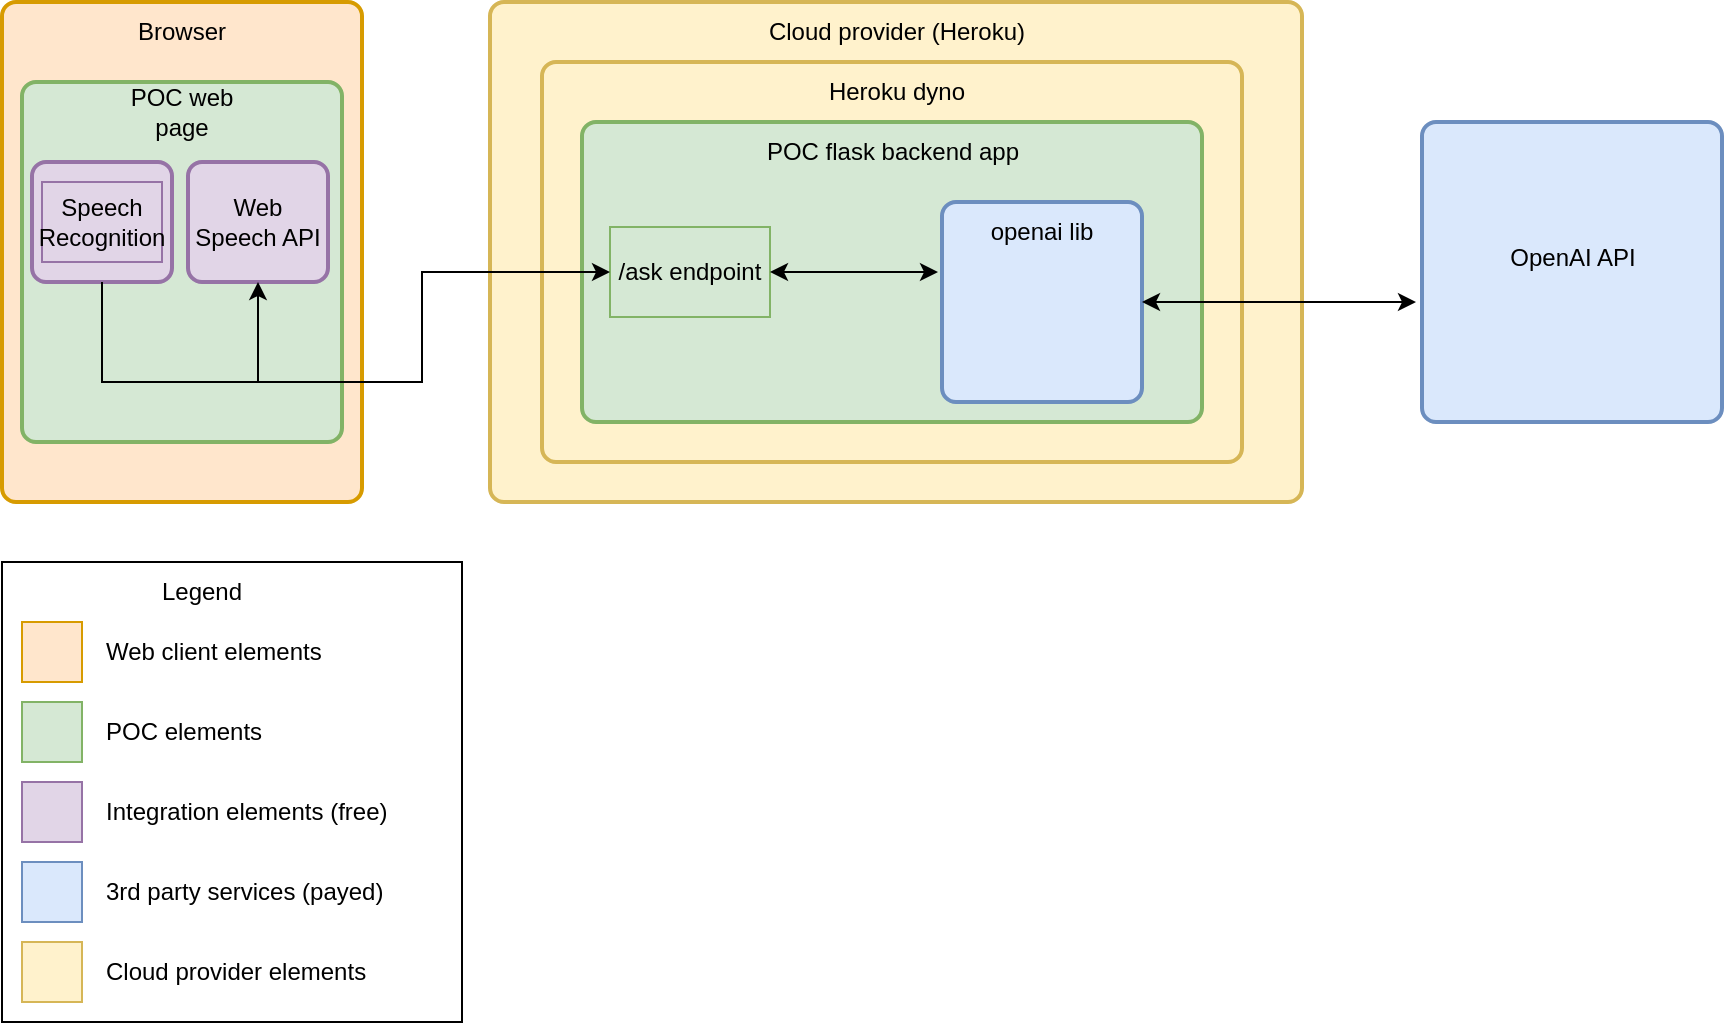 <mxfile version="20.7.4" type="device"><diagram id="ypTTsudFY5DCBZpobgwu" name="Page-1"><mxGraphModel dx="954" dy="573" grid="1" gridSize="10" guides="1" tooltips="1" connect="1" arrows="1" fold="1" page="1" pageScale="1" pageWidth="827" pageHeight="1169" math="0" shadow="0"><root><mxCell id="0"/><mxCell id="1" parent="0"/><mxCell id="Q1n6CSUcAXJzLbNYleBO-2" value="" style="rounded=1;whiteSpace=wrap;html=1;absoluteArcSize=1;arcSize=14;strokeWidth=2;fillColor=#ffe6cc;strokeColor=#d79b00;" vertex="1" parent="1"><mxGeometry x="70" y="40" width="180" height="250" as="geometry"/></mxCell><mxCell id="Q1n6CSUcAXJzLbNYleBO-3" value="Browser" style="text;html=1;strokeColor=none;fillColor=none;align=center;verticalAlign=middle;whiteSpace=wrap;rounded=0;" vertex="1" parent="1"><mxGeometry x="130" y="40" width="60" height="30" as="geometry"/></mxCell><mxCell id="Q1n6CSUcAXJzLbNYleBO-4" value="" style="rounded=1;whiteSpace=wrap;html=1;absoluteArcSize=1;arcSize=14;strokeWidth=2;fillColor=#d5e8d4;strokeColor=#82b366;" vertex="1" parent="1"><mxGeometry x="80" y="80" width="160" height="180" as="geometry"/></mxCell><mxCell id="Q1n6CSUcAXJzLbNYleBO-5" value="POC web page" style="text;html=1;strokeColor=none;fillColor=none;align=center;verticalAlign=middle;whiteSpace=wrap;rounded=0;" vertex="1" parent="1"><mxGeometry x="130" y="80" width="60" height="30" as="geometry"/></mxCell><mxCell id="Q1n6CSUcAXJzLbNYleBO-6" value="" style="rounded=1;whiteSpace=wrap;html=1;absoluteArcSize=1;arcSize=14;strokeWidth=2;fillColor=#e1d5e7;strokeColor=#9673a6;" vertex="1" parent="1"><mxGeometry x="85" y="120" width="70" height="60" as="geometry"/></mxCell><mxCell id="Q1n6CSUcAXJzLbNYleBO-7" value="Web Speech API" style="rounded=1;whiteSpace=wrap;html=1;absoluteArcSize=1;arcSize=14;strokeWidth=2;fillColor=#e1d5e7;strokeColor=#9673a6;" vertex="1" parent="1"><mxGeometry x="163" y="120" width="70" height="60" as="geometry"/></mxCell><mxCell id="Q1n6CSUcAXJzLbNYleBO-8" value="" style="rounded=1;whiteSpace=wrap;html=1;absoluteArcSize=1;arcSize=14;strokeWidth=2;fillColor=#fff2cc;strokeColor=#d6b656;" vertex="1" parent="1"><mxGeometry x="314" y="40" width="406" height="250" as="geometry"/></mxCell><mxCell id="Q1n6CSUcAXJzLbNYleBO-9" value="Cloud provider (Heroku)" style="text;html=1;strokeColor=none;fillColor=none;align=center;verticalAlign=middle;whiteSpace=wrap;rounded=0;" vertex="1" parent="1"><mxGeometry x="445.5" y="40" width="143" height="30" as="geometry"/></mxCell><mxCell id="Q1n6CSUcAXJzLbNYleBO-10" value="" style="rounded=1;whiteSpace=wrap;html=1;absoluteArcSize=1;arcSize=14;strokeWidth=2;fillColor=#fff2cc;strokeColor=#d6b656;" vertex="1" parent="1"><mxGeometry x="340" y="70" width="350" height="200" as="geometry"/></mxCell><mxCell id="Q1n6CSUcAXJzLbNYleBO-11" value="Heroku dyno" style="text;html=1;strokeColor=none;fillColor=none;align=center;verticalAlign=middle;whiteSpace=wrap;rounded=0;" vertex="1" parent="1"><mxGeometry x="445.5" y="70" width="143" height="30" as="geometry"/></mxCell><mxCell id="Q1n6CSUcAXJzLbNYleBO-12" value="" style="rounded=1;whiteSpace=wrap;html=1;absoluteArcSize=1;arcSize=14;strokeWidth=2;fillColor=#d5e8d4;strokeColor=#82b366;" vertex="1" parent="1"><mxGeometry x="360" y="100" width="310" height="150" as="geometry"/></mxCell><mxCell id="Q1n6CSUcAXJzLbNYleBO-13" value="POC flask backend app" style="text;html=1;strokeColor=none;fillColor=none;align=center;verticalAlign=middle;whiteSpace=wrap;rounded=0;" vertex="1" parent="1"><mxGeometry x="443.5" y="100" width="143" height="30" as="geometry"/></mxCell><mxCell id="Q1n6CSUcAXJzLbNYleBO-14" value="" style="whiteSpace=wrap;html=1;aspect=fixed;" vertex="1" parent="1"><mxGeometry x="70" y="320" width="230" height="230" as="geometry"/></mxCell><mxCell id="Q1n6CSUcAXJzLbNYleBO-15" value="Legend" style="text;html=1;strokeColor=none;fillColor=none;align=center;verticalAlign=middle;whiteSpace=wrap;rounded=0;" vertex="1" parent="1"><mxGeometry x="140" y="320" width="60" height="30" as="geometry"/></mxCell><mxCell id="Q1n6CSUcAXJzLbNYleBO-16" value="Speech Recognition" style="text;html=1;strokeColor=#9673a6;fillColor=#e1d5e7;align=center;verticalAlign=middle;whiteSpace=wrap;rounded=0;" vertex="1" parent="1"><mxGeometry x="90" y="130" width="60" height="40" as="geometry"/></mxCell><mxCell id="Q1n6CSUcAXJzLbNYleBO-17" value="/ask endpoint" style="rounded=0;whiteSpace=wrap;html=1;fillColor=#d5e8d4;strokeColor=#82b366;" vertex="1" parent="1"><mxGeometry x="374" y="152.5" width="80" height="45" as="geometry"/></mxCell><mxCell id="Q1n6CSUcAXJzLbNYleBO-19" value="" style="endArrow=classic;html=1;rounded=0;entryX=0.5;entryY=1;entryDx=0;entryDy=0;" edge="1" parent="1" target="Q1n6CSUcAXJzLbNYleBO-7"><mxGeometry width="50" height="50" relative="1" as="geometry"><mxPoint x="198" y="230" as="sourcePoint"/><mxPoint x="440" y="210" as="targetPoint"/></mxGeometry></mxCell><mxCell id="Q1n6CSUcAXJzLbNYleBO-20" value="" style="endArrow=classic;html=1;rounded=0;entryX=0;entryY=0.5;entryDx=0;entryDy=0;" edge="1" parent="1" target="Q1n6CSUcAXJzLbNYleBO-17"><mxGeometry width="50" height="50" relative="1" as="geometry"><mxPoint x="200" y="230" as="sourcePoint"/><mxPoint x="440" y="210" as="targetPoint"/><Array as="points"><mxPoint x="280" y="230"/><mxPoint x="280" y="175"/></Array></mxGeometry></mxCell><mxCell id="Q1n6CSUcAXJzLbNYleBO-22" value="" style="endArrow=none;html=1;rounded=0;exitX=0.5;exitY=1;exitDx=0;exitDy=0;" edge="1" parent="1" source="Q1n6CSUcAXJzLbNYleBO-6"><mxGeometry width="50" height="50" relative="1" as="geometry"><mxPoint x="390" y="260" as="sourcePoint"/><mxPoint x="200" y="230" as="targetPoint"/><Array as="points"><mxPoint x="120" y="230"/></Array></mxGeometry></mxCell><mxCell id="Q1n6CSUcAXJzLbNYleBO-24" value="" style="rounded=1;whiteSpace=wrap;html=1;absoluteArcSize=1;arcSize=14;strokeWidth=2;fillColor=#dae8fc;strokeColor=#6c8ebf;" vertex="1" parent="1"><mxGeometry x="540" y="140" width="100" height="100" as="geometry"/></mxCell><mxCell id="Q1n6CSUcAXJzLbNYleBO-25" value="" style="rounded=1;whiteSpace=wrap;html=1;absoluteArcSize=1;arcSize=14;strokeWidth=2;fillColor=#dae8fc;strokeColor=#6c8ebf;" vertex="1" parent="1"><mxGeometry x="780" y="100" width="150" height="150" as="geometry"/></mxCell><mxCell id="Q1n6CSUcAXJzLbNYleBO-26" value="" style="endArrow=classic;startArrow=classic;html=1;rounded=0;exitX=1;exitY=0.5;exitDx=0;exitDy=0;entryX=-0.02;entryY=0.35;entryDx=0;entryDy=0;entryPerimeter=0;" edge="1" parent="1" source="Q1n6CSUcAXJzLbNYleBO-17" target="Q1n6CSUcAXJzLbNYleBO-24"><mxGeometry width="50" height="50" relative="1" as="geometry"><mxPoint x="480" y="280" as="sourcePoint"/><mxPoint x="530" y="230" as="targetPoint"/></mxGeometry></mxCell><mxCell id="Q1n6CSUcAXJzLbNYleBO-27" value="openai lib" style="text;html=1;strokeColor=none;fillColor=none;align=center;verticalAlign=middle;whiteSpace=wrap;rounded=0;" vertex="1" parent="1"><mxGeometry x="560" y="140" width="60" height="30" as="geometry"/></mxCell><mxCell id="Q1n6CSUcAXJzLbNYleBO-28" value="" style="endArrow=classic;startArrow=classic;html=1;rounded=0;exitX=1;exitY=0.5;exitDx=0;exitDy=0;entryX=-0.02;entryY=0.6;entryDx=0;entryDy=0;entryPerimeter=0;" edge="1" parent="1" source="Q1n6CSUcAXJzLbNYleBO-24" target="Q1n6CSUcAXJzLbNYleBO-25"><mxGeometry width="50" height="50" relative="1" as="geometry"><mxPoint x="480" y="280" as="sourcePoint"/><mxPoint x="530" y="230" as="targetPoint"/></mxGeometry></mxCell><mxCell id="Q1n6CSUcAXJzLbNYleBO-29" value="OpenAI API" style="text;html=1;strokeColor=none;fillColor=none;align=center;verticalAlign=middle;whiteSpace=wrap;rounded=0;" vertex="1" parent="1"><mxGeometry x="783.5" y="152.5" width="143" height="30" as="geometry"/></mxCell><mxCell id="Q1n6CSUcAXJzLbNYleBO-30" value="" style="rounded=0;whiteSpace=wrap;html=1;fillColor=#ffe6cc;strokeColor=#d79b00;" vertex="1" parent="1"><mxGeometry x="80" y="350" width="30" height="30" as="geometry"/></mxCell><mxCell id="Q1n6CSUcAXJzLbNYleBO-31" value="Web client elements" style="text;html=1;strokeColor=none;fillColor=none;align=left;verticalAlign=middle;whiteSpace=wrap;rounded=0;" vertex="1" parent="1"><mxGeometry x="120" y="350" width="180" height="30" as="geometry"/></mxCell><mxCell id="Q1n6CSUcAXJzLbNYleBO-32" value="" style="rounded=0;whiteSpace=wrap;html=1;fillColor=#d5e8d4;strokeColor=#82b366;" vertex="1" parent="1"><mxGeometry x="80" y="390" width="30" height="30" as="geometry"/></mxCell><mxCell id="Q1n6CSUcAXJzLbNYleBO-33" value="POC elements" style="text;html=1;strokeColor=none;fillColor=none;align=left;verticalAlign=middle;whiteSpace=wrap;rounded=0;" vertex="1" parent="1"><mxGeometry x="120" y="390" width="180" height="30" as="geometry"/></mxCell><mxCell id="Q1n6CSUcAXJzLbNYleBO-34" value="" style="rounded=0;whiteSpace=wrap;html=1;fillColor=#e1d5e7;strokeColor=#9673a6;" vertex="1" parent="1"><mxGeometry x="80" y="430" width="30" height="30" as="geometry"/></mxCell><mxCell id="Q1n6CSUcAXJzLbNYleBO-35" value="Integration elements (free)" style="text;html=1;strokeColor=none;fillColor=none;align=left;verticalAlign=middle;whiteSpace=wrap;rounded=0;" vertex="1" parent="1"><mxGeometry x="120" y="430" width="180" height="30" as="geometry"/></mxCell><mxCell id="Q1n6CSUcAXJzLbNYleBO-36" value="" style="rounded=0;whiteSpace=wrap;html=1;fillColor=#dae8fc;strokeColor=#6c8ebf;" vertex="1" parent="1"><mxGeometry x="80" y="470" width="30" height="30" as="geometry"/></mxCell><mxCell id="Q1n6CSUcAXJzLbNYleBO-37" value="3rd party services (payed)" style="text;html=1;strokeColor=none;fillColor=none;align=left;verticalAlign=middle;whiteSpace=wrap;rounded=0;" vertex="1" parent="1"><mxGeometry x="120" y="470" width="180" height="30" as="geometry"/></mxCell><mxCell id="Q1n6CSUcAXJzLbNYleBO-39" value="" style="rounded=0;whiteSpace=wrap;html=1;fillColor=#fff2cc;strokeColor=#d6b656;" vertex="1" parent="1"><mxGeometry x="80" y="510" width="30" height="30" as="geometry"/></mxCell><mxCell id="Q1n6CSUcAXJzLbNYleBO-40" value="Cloud provider elements" style="text;html=1;strokeColor=none;fillColor=none;align=left;verticalAlign=middle;whiteSpace=wrap;rounded=0;" vertex="1" parent="1"><mxGeometry x="120" y="510" width="180" height="30" as="geometry"/></mxCell></root></mxGraphModel></diagram></mxfile>